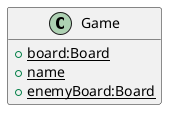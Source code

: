 class Game(val name: String, val board: Board, val enemyBoard: Board)

@startuml
hide empty members

class Game{
{static} +board:Board
{static} +name
{static} +enemyBoard:Board


}
'https://plantuml.com/class-diagram
@enduml